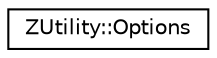 digraph "Graphical Class Hierarchy"
{
  edge [fontname="Helvetica",fontsize="10",labelfontname="Helvetica",labelfontsize="10"];
  node [fontname="Helvetica",fontsize="10",shape=record];
  rankdir="LR";
  Node0 [label="ZUtility::Options",height=0.2,width=0.4,color="black", fillcolor="white", style="filled",URL="$structZUtility_1_1Options.html"];
}
